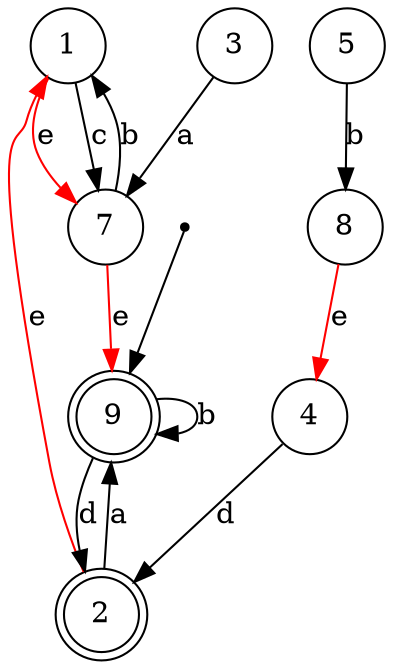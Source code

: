 digraph G {
"n0"[label="1"shape=circle color="black"];
"n1"[label="2"shape=doublecircle color="black"];
"n2"[label="3"shape=circle color="black"];
"n3"[label="4"shape=circle color="black"];
"n4"[label="5"shape=circle color="black"];
"n5"[label="7"shape=circle color="black"];
"n6"[label="8"shape=circle color="black"];
"n7"[label="9"shape=doublecircle color="black"];
"ArbitraryUnusedNameNoWorriesJustGrooving8"[fontSize=1 shape=point];
{"ArbitraryUnusedNameNoWorriesJustGrooving8"}->{"n7"};
{"n0"}->{"n5"}[label = "e" color="red" arrowhead="normal"];
{"n0"}->{"n5"}[label = "c" color="black" arrowhead="normal"];
{"n1"}->{"n0"}[label = "e" color="red" arrowhead="normal"];
{"n1"}->{"n7"}[label = "a" color="black" arrowhead="normal"];
{"n2"}->{"n5"}[label = "a" color="black" arrowhead="normal"];
{"n3"}->{"n1"}[label = "d" color="black" arrowhead="normal"];
{"n4"}->{"n6"}[label = "b" color="black" arrowhead="normal"];
{"n5"}->{"n0"}[label = "b" color="black" arrowhead="normal"];
{"n5"}->{"n7"}[label = "e" color="red" arrowhead="normal"];
{"n6"}->{"n3"}[label = "e" color="red" arrowhead="normal"];
{"n7"}->{"n7"}[label = "b" color="black" arrowhead="normal"];
{"n7"}->{"n1"}[label = "d" color="black" arrowhead="normal"];
}
